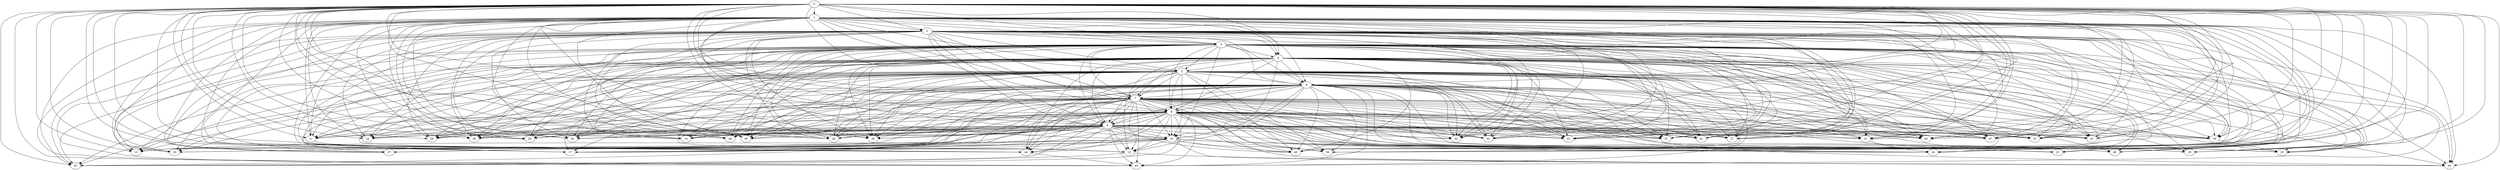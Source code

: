 digraph {
1 -> 20
4 -> 26
3 -> 15
0 -> 38
4 -> 30
4 -> 5
3 -> 27
3 -> 49
8 -> 29
2 -> 37
6 -> 15
8 -> 30
2 -> 48
0 -> 49
0 -> 27
1 -> 37
5 -> 37
1 -> 14
0 -> 11
3 -> 35
7 -> 47
7 -> 35
6 -> 24
6 -> 34
7 -> 25
4 -> 49
9 -> 44
9 -> 22
8 -> 37
2 -> 41
5 -> 14
9 -> 11
0 -> 20
1 -> 42
2 -> 3
3 -> 8
6 -> 45
1 -> 38
5 -> 30
5 -> 24
10 -> 21
3 -> 32
3 -> 7
2 -> 15
9 -> 29
0 -> 8
7 -> 17
9 -> 30
2 -> 5
5 -> 6
9 -> 16
4 -> 10
0 -> 45
8 -> 17
4 -> 23
0 -> 33
1 -> 18
7 -> 45
3 -> 22
8 -> 40
2 -> 7
6 -> 28
3 -> 4
3 -> 44
2 -> 32
2 -> 23
6 -> 18
0 -> 42
1 -> 22
4 -> 24
3 -> 13
2 -> 9
4 -> 32
1 -> 11
3 -> 25
4 -> 8
6 -> 21
7 -> 28
2 -> 35
2 -> 28
9 -> 25
6 -> 17
8 -> 32
4 -> 9
2 -> 46
0 -> 2
0 -> 25
8 -> 46
6 -> 42
1 -> 35
5 -> 35
1 -> 16
0 -> 17
3 -> 37
7 -> 37
15 -> 34
6 -> 26
6 -> 32
7 -> 23
9 -> 42
2 -> 10
10 -> 44
4 -> 6
5 -> 16
4 -> 17
1 -> 40
8 -> 12
5 -> 26
4 -> 40
3 -> 29
8 -> 45
8 -> 23
7 -> 15
2 -> 39
9 -> 36
2 -> 24
9 -> 18
0 -> 47
8 -> 15
1 -> 25
7 -> 49
4 -> 21
3 -> 18
5 -> 47
0 -> 35
4 -> 35
3 -> 20
8 -> 42
3 -> 46
1 -> 9
2 -> 30
4 -> 19
3 -> 11
1 -> 32
3 -> 9
6 -> 7
1 -> 13
0 -> 12
7 -> 30
6 -> 23
7 -> 26
9 -> 49
9 -> 27
6 -> 11
7 -> 19
8 -> 34
0 -> 23
1 -> 47
6 -> 40
5 -> 33
5 -> 21
5 -> 41
0 -> 15
3 -> 31
3 -> 6
7 -> 39
6 -> 30
7 -> 21
9 -> 40
2 -> 12
3 -> 5
7 -> 12
5 -> 10
9 -> 15
4 -> 15
8 -> 10
6 -> 49
1 -> 28
5 -> 28
10 -> 37
0 -> 30
4 -> 38
4 -> 42
8 -> 47
2 -> 19
3 -> 41
8 -> 21
2 -> 26
5 -> 19
8 -> 38
1 -> 49
0 -> 41
1 -> 27
4 -> 27
3 -> 16
0 -> 37
7 -> 42
5 -> 43
0 -> 19
3 -> 26
5 -> 49
3 -> 48
10 -> 18
2 -> 36
8 -> 19
6 -> 14
2 -> 49
0 -> 28
1 -> 5
4 -> 28
1 -> 30
5 -> 38
1 -> 15
0 -> 10
7 -> 32
6 -> 25
6 -> 37
7 -> 24
10 -> 13
6 -> 13
8 -> 36
9 -> 38
2 -> 42
0 -> 21
1 -> 45
44 -> 45
6 -> 46
1 -> 39
5 -> 31
5 -> 23
0 -> 7
19 -> 23
3 -> 33
7 -> 40
8 -> 48
2 -> 14
9 -> 28
8 -> 26
7 -> 10
9 -> 31
5 -> 12
4 -> 13
0 -> 5
8 -> 16
0 -> 32
1 -> 19
6 -> 39
4 -> 44
8 -> 41
6 -> 29
3 -> 43
2 -> 20
10 -> 48
0 -> 43
1 -> 2
1 -> 21
4 -> 25
3 -> 14
7 -> 43
0 -> 39
4 -> 31
7 -> 46
3 -> 24
8 -> 28
2 -> 34
2 -> 29
6 -> 16
8 -> 31
2 -> 47
0 -> 48
5 -> 9
0 -> 26
6 -> 43
1 -> 36
8 -> 25
5 -> 36
1 -> 17
0 -> 16
12 -> 24
1 -> 6
6 -> 27
6 -> 35
7 -> 22
4 -> 48
9 -> 45
5 -> 17
9 -> 10
4 -> 16
1 -> 43
6 -> 44
5 -> 25
10 -> 20
10 -> 34
9 -> 41
4 -> 41
3 -> 28
2 -> 16
8 -> 24
7 -> 16
2 -> 38
9 -> 37
1 -> 8
2 -> 25
1 -> 3
9 -> 19
4 -> 11
0 -> 44
8 -> 14
1 -> 24
7 -> 48
4 -> 22
3 -> 19
3 -> 34
0 -> 34
4 -> 34
4 -> 46
3 -> 23
8 -> 43
3 -> 45
2 -> 4
2 -> 33
9 -> 32
2 -> 22
6 -> 19
4 -> 18
1 -> 23
3 -> 12
5 -> 44
4 -> 7
1 -> 33
4 -> 33
1 -> 10
1 -> 7
0 -> 6
2 -> 6
7 -> 31
5 -> 8
7 -> 29
10 -> 40
9 -> 26
6 -> 10
8 -> 33
2 -> 45
0 -> 24
1 -> 46
0 -> 4
2 -> 8
6 -> 41
1 -> 34
5 -> 34
5 -> 20
0 -> 14
3 -> 36
7 -> 36
15 -> 33
6 -> 33
7 -> 20
10 -> 17
2 -> 11
7 -> 13
4 -> 47
5 -> 11
9 -> 12
4 -> 14
1 -> 41
8 -> 13
5 -> 27
5 -> 46
4 -> 43
8 -> 44
2 -> 18
3 -> 40
8 -> 22
7 -> 14
9 -> 35
2 -> 27
6 -> 8
1 -> 48
0 -> 46
1 -> 26
4 -> 20
3 -> 17
1 -> 4
0 -> 36
4 -> 36
7 -> 44
0 -> 18
3 -> 21
0 -> 9
5 -> 48
3 -> 47
2 -> 31
0 -> 29
4 -> 29
3 -> 10
1 -> 31
5 -> 39
1 -> 12
5 -> 40
0 -> 13
11 -> 17
7 -> 33
6 -> 22
6 -> 36
7 -> 27
9 -> 47
9 -> 46
7 -> 9
9 -> 20
6 -> 12
8 -> 35
9 -> 39
2 -> 43
7 -> 8
0 -> 22
1 -> 44
6 -> 47
5 -> 32
5 -> 22
3 -> 30
7 -> 38
6 -> 31
10 -> 15
8 -> 49
9 -> 43
2 -> 13
8 -> 27
7 -> 11
0 -> 3
5 -> 13
8 -> 9
9 -> 14
4 -> 12
8 -> 11
6 -> 48
1 -> 29
5 -> 29
10 -> 38
5 -> 7
3 -> 39
0 -> 31
7 -> 41
4 -> 39
6 -> 38
5 -> 42
4 -> 45
0 -> 1
6 -> 9
3 -> 42
8 -> 20
2 -> 21
5 -> 18
8 -> 39
0 -> 40
8 -> 18
}
